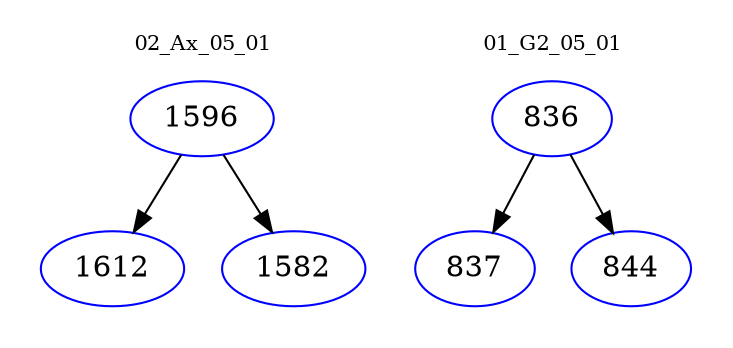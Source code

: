 digraph{
subgraph cluster_0 {
color = white
label = "02_Ax_05_01";
fontsize=10;
T0_1596 [label="1596", color="blue"]
T0_1596 -> T0_1612 [color="black"]
T0_1612 [label="1612", color="blue"]
T0_1596 -> T0_1582 [color="black"]
T0_1582 [label="1582", color="blue"]
}
subgraph cluster_1 {
color = white
label = "01_G2_05_01";
fontsize=10;
T1_836 [label="836", color="blue"]
T1_836 -> T1_837 [color="black"]
T1_837 [label="837", color="blue"]
T1_836 -> T1_844 [color="black"]
T1_844 [label="844", color="blue"]
}
}
